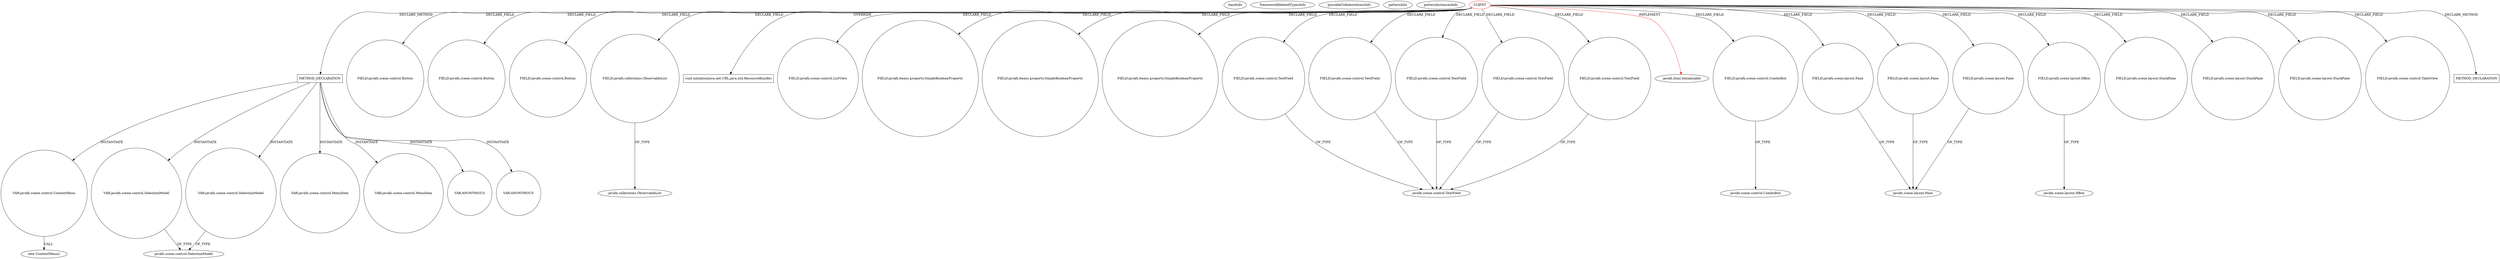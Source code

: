 digraph {
baseInfo[graphId=2677,category="pattern",isAnonymous=false,possibleRelation=false]
frameworkRelatedTypesInfo[0="javafx.fxml.Initializable"]
possibleCollaborationsInfo[]
patternInfo[frequency=2.0,patternRootClient=0]
patternInstancesInfo[0="hock323-eventManager~/hock323-eventManager/EventManager-master/src/eventManager/controller/pokerTournament/TournamentController.java~TournamentController~3009",1="hock323-eventManager~/hock323-eventManager/EventManager-master/src/eventManager/controller/pokerTournament/PrizesController.java~PrizesController~2951"]
934[label="new ContextMenu()",vertexType="CONSTRUCTOR_CALL",isFrameworkType=false]
935[label="VAR:javafx.scene.control.ContextMenu",vertexType="VARIABLE_EXPRESION",isFrameworkType=false,shape=circle]
897[label="METHOD_DECLARATION",vertexType="CLIENT_METHOD_DECLARATION",isFrameworkType=false,shape=box]
0[label="CLIENT",vertexType="ROOT_CLIENT_CLASS_DECLARATION",isFrameworkType=false,color=red]
8[label="FIELD:javafx.scene.control.Button",vertexType="FIELD_DECLARATION",isFrameworkType=false,shape=circle]
142[label="FIELD:javafx.scene.control.Button",vertexType="FIELD_DECLARATION",isFrameworkType=false,shape=circle]
4[label="FIELD:javafx.scene.control.Button",vertexType="FIELD_DECLARATION",isFrameworkType=false,shape=circle]
146[label="FIELD:javafx.collections.ObservableList",vertexType="FIELD_DECLARATION",isFrameworkType=false,shape=circle]
147[label="javafx.collections.ObservableList",vertexType="FRAMEWORK_INTERFACE_TYPE",isFrameworkType=false]
924[label="VAR:javafx.scene.control.SelectionModel",vertexType="VARIABLE_EXPRESION",isFrameworkType=false,shape=circle]
269[label="javafx.scene.control.SelectionModel",vertexType="FRAMEWORK_CLASS_TYPE",isFrameworkType=false]
929[label="VAR:javafx.scene.control.SelectionModel",vertexType="VARIABLE_EXPRESION",isFrameworkType=false,shape=circle]
152[label="void initialize(java.net.URL,java.util.ResourceBundle)",vertexType="OVERRIDING_METHOD_DECLARATION",isFrameworkType=false,shape=box]
2[label="FIELD:javafx.scene.control.ListView",vertexType="FIELD_DECLARATION",isFrameworkType=false,shape=circle]
942[label="VAR:javafx.scene.control.MenuItem",vertexType="VARIABLE_EXPRESION",isFrameworkType=false,shape=circle]
938[label="VAR:javafx.scene.control.MenuItem",vertexType="VARIABLE_EXPRESION",isFrameworkType=false,shape=circle]
38[label="FIELD:javafx.beans.property.SimpleBooleanProperty",vertexType="FIELD_DECLARATION",isFrameworkType=false,shape=circle]
46[label="FIELD:javafx.beans.property.SimpleBooleanProperty",vertexType="FIELD_DECLARATION",isFrameworkType=false,shape=circle]
36[label="FIELD:javafx.beans.property.SimpleBooleanProperty",vertexType="FIELD_DECLARATION",isFrameworkType=false,shape=circle]
12[label="FIELD:javafx.scene.control.TextField",vertexType="FIELD_DECLARATION",isFrameworkType=false,shape=circle]
83[label="FIELD:javafx.scene.control.TextField",vertexType="FIELD_DECLARATION",isFrameworkType=false,shape=circle]
130[label="FIELD:javafx.scene.control.TextField",vertexType="FIELD_DECLARATION",isFrameworkType=false,shape=circle]
6[label="FIELD:javafx.scene.control.TextField",vertexType="FIELD_DECLARATION",isFrameworkType=false,shape=circle]
67[label="FIELD:javafx.scene.control.TextField",vertexType="FIELD_DECLARATION",isFrameworkType=false,shape=circle]
946[label="VAR:ANONYMOUS",vertexType="VARIABLE_EXPRESION",isFrameworkType=false,shape=circle]
918[label="VAR:ANONYMOUS",vertexType="VARIABLE_EXPRESION",isFrameworkType=false,shape=circle]
1[label="javafx.fxml.Initializable",vertexType="FRAMEWORK_INTERFACE_TYPE",isFrameworkType=false]
110[label="FIELD:javafx.scene.control.ComboBox",vertexType="FIELD_DECLARATION",isFrameworkType=false,shape=circle]
111[label="javafx.scene.control.ComboBox",vertexType="FRAMEWORK_CLASS_TYPE",isFrameworkType=false]
40[label="FIELD:javafx.scene.layout.Pane",vertexType="FIELD_DECLARATION",isFrameworkType=false,shape=circle]
41[label="javafx.scene.layout.Pane",vertexType="FRAMEWORK_CLASS_TYPE",isFrameworkType=false]
120[label="FIELD:javafx.scene.layout.Pane",vertexType="FIELD_DECLARATION",isFrameworkType=false,shape=circle]
126[label="FIELD:javafx.scene.layout.Pane",vertexType="FIELD_DECLARATION",isFrameworkType=false,shape=circle]
104[label="FIELD:javafx.scene.layout.HBox",vertexType="FIELD_DECLARATION",isFrameworkType=false,shape=circle]
17[label="javafx.scene.layout.HBox",vertexType="FRAMEWORK_CLASS_TYPE",isFrameworkType=false]
7[label="javafx.scene.control.TextField",vertexType="FRAMEWORK_CLASS_TYPE",isFrameworkType=false]
87[label="FIELD:javafx.scene.layout.StackPane",vertexType="FIELD_DECLARATION",isFrameworkType=false,shape=circle]
136[label="FIELD:javafx.scene.layout.StackPane",vertexType="FIELD_DECLARATION",isFrameworkType=false,shape=circle]
42[label="FIELD:javafx.scene.layout.StackPane",vertexType="FIELD_DECLARATION",isFrameworkType=false,shape=circle]
150[label="FIELD:javafx.scene.control.TableView",vertexType="FIELD_DECLARATION",isFrameworkType=false,shape=circle]
439[label="METHOD_DECLARATION",vertexType="CLIENT_METHOD_DECLARATION",isFrameworkType=false,shape=box]
0->83[label="DECLARE_FIELD"]
0->126[label="DECLARE_FIELD"]
0->46[label="DECLARE_FIELD"]
924->269[label="OF_TYPE"]
0->38[label="DECLARE_FIELD"]
929->269[label="OF_TYPE"]
0->120[label="DECLARE_FIELD"]
0->12[label="DECLARE_FIELD"]
104->17[label="OF_TYPE"]
110->111[label="OF_TYPE"]
0->152[label="OVERRIDE"]
897->918[label="INSTANTIATE"]
0->439[label="DECLARE_METHOD"]
83->7[label="OF_TYPE"]
0->8[label="DECLARE_FIELD"]
146->147[label="OF_TYPE"]
897->924[label="INSTANTIATE"]
6->7[label="OF_TYPE"]
935->934[label="CALL"]
67->7[label="OF_TYPE"]
0->146[label="DECLARE_FIELD"]
0->142[label="DECLARE_FIELD"]
0->897[label="DECLARE_METHOD"]
897->938[label="INSTANTIATE"]
0->110[label="DECLARE_FIELD"]
120->41[label="OF_TYPE"]
0->2[label="DECLARE_FIELD"]
0->104[label="DECLARE_FIELD"]
0->36[label="DECLARE_FIELD"]
0->4[label="DECLARE_FIELD"]
0->130[label="DECLARE_FIELD"]
0->42[label="DECLARE_FIELD"]
897->942[label="INSTANTIATE"]
0->150[label="DECLARE_FIELD"]
0->40[label="DECLARE_FIELD"]
0->67[label="DECLARE_FIELD"]
0->6[label="DECLARE_FIELD"]
12->7[label="OF_TYPE"]
897->946[label="INSTANTIATE"]
897->929[label="INSTANTIATE"]
130->7[label="OF_TYPE"]
0->87[label="DECLARE_FIELD"]
126->41[label="OF_TYPE"]
0->136[label="DECLARE_FIELD"]
40->41[label="OF_TYPE"]
897->935[label="INSTANTIATE"]
0->1[label="IMPLEMENT",color=red]
}

